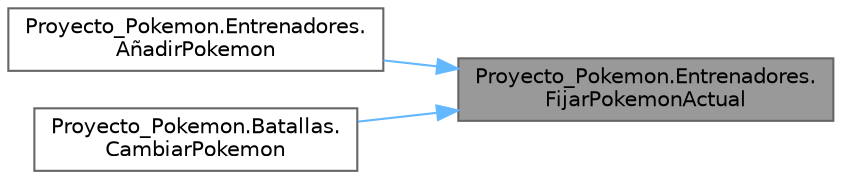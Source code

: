 digraph "Proyecto_Pokemon.Entrenadores.FijarPokemonActual"
{
 // INTERACTIVE_SVG=YES
 // LATEX_PDF_SIZE
  bgcolor="transparent";
  edge [fontname=Helvetica,fontsize=10,labelfontname=Helvetica,labelfontsize=10];
  node [fontname=Helvetica,fontsize=10,shape=box,height=0.2,width=0.4];
  rankdir="RL";
  Node1 [id="Node000001",label="Proyecto_Pokemon.Entrenadores.\lFijarPokemonActual",height=0.2,width=0.4,color="gray40", fillcolor="grey60", style="filled", fontcolor="black",tooltip="Cambio de pokemon activo al previsto, si no es al primero disponible."];
  Node1 -> Node2 [id="edge1_Node000001_Node000002",dir="back",color="steelblue1",style="solid",tooltip=" "];
  Node2 [id="Node000002",label="Proyecto_Pokemon.Entrenadores.\lAñadirPokemon",height=0.2,width=0.4,color="grey40", fillcolor="white", style="filled",URL="$classProyecto__Pokemon_1_1Entrenadores.html#a6872adea093baa504cb590ce7e98b31f",tooltip="Añadir pokemons a lista de entrenador."];
  Node1 -> Node3 [id="edge2_Node000001_Node000003",dir="back",color="steelblue1",style="solid",tooltip=" "];
  Node3 [id="Node000003",label="Proyecto_Pokemon.Batallas.\lCambiarPokemon",height=0.2,width=0.4,color="grey40", fillcolor="white", style="filled",URL="$classProyecto__Pokemon_1_1Batallas.html#af467acb34fbf06501cbb4b1297b2cea9",tooltip="Cambio interno de cambiar pokemon, utilizado en fachada."];
}
